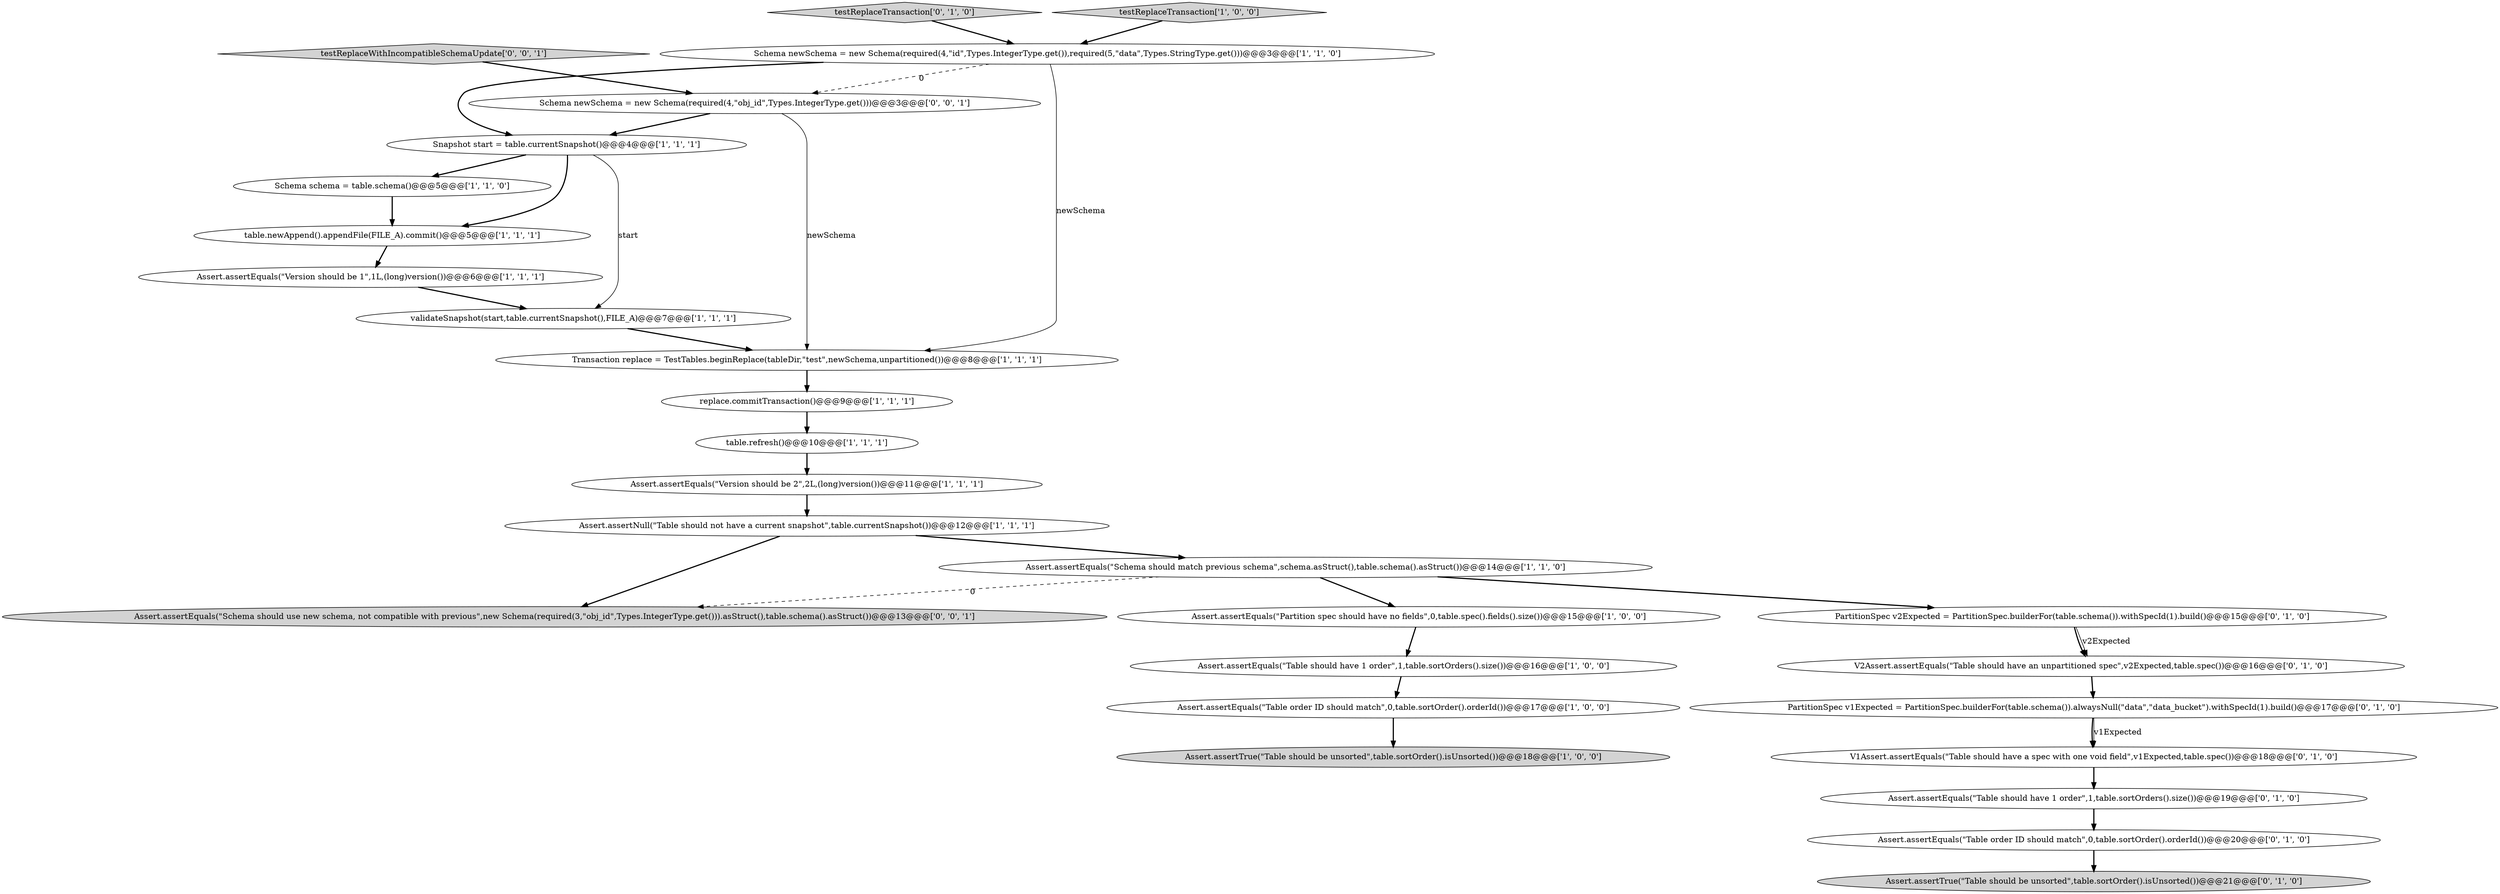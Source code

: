 digraph {
6 [style = filled, label = "Assert.assertEquals(\"Table order ID should match\",0,table.sortOrder().orderId())@@@17@@@['1', '0', '0']", fillcolor = white, shape = ellipse image = "AAA0AAABBB1BBB"];
27 [style = filled, label = "testReplaceWithIncompatibleSchemaUpdate['0', '0', '1']", fillcolor = lightgray, shape = diamond image = "AAA0AAABBB3BBB"];
21 [style = filled, label = "PartitionSpec v2Expected = PartitionSpec.builderFor(table.schema()).withSpecId(1).build()@@@15@@@['0', '1', '0']", fillcolor = white, shape = ellipse image = "AAA0AAABBB2BBB"];
14 [style = filled, label = "Assert.assertEquals(\"Version should be 1\",1L,(long)version())@@@6@@@['1', '1', '1']", fillcolor = white, shape = ellipse image = "AAA0AAABBB1BBB"];
11 [style = filled, label = "Assert.assertEquals(\"Schema should match previous schema\",schema.asStruct(),table.schema().asStruct())@@@14@@@['1', '1', '0']", fillcolor = white, shape = ellipse image = "AAA0AAABBB1BBB"];
4 [style = filled, label = "Schema newSchema = new Schema(required(4,\"id\",Types.IntegerType.get()),required(5,\"data\",Types.StringType.get()))@@@3@@@['1', '1', '0']", fillcolor = white, shape = ellipse image = "AAA0AAABBB1BBB"];
15 [style = filled, label = "Assert.assertNull(\"Table should not have a current snapshot\",table.currentSnapshot())@@@12@@@['1', '1', '1']", fillcolor = white, shape = ellipse image = "AAA0AAABBB1BBB"];
18 [style = filled, label = "testReplaceTransaction['0', '1', '0']", fillcolor = lightgray, shape = diamond image = "AAA0AAABBB2BBB"];
1 [style = filled, label = "Assert.assertTrue(\"Table should be unsorted\",table.sortOrder().isUnsorted())@@@18@@@['1', '0', '0']", fillcolor = lightgray, shape = ellipse image = "AAA0AAABBB1BBB"];
10 [style = filled, label = "Assert.assertEquals(\"Table should have 1 order\",1,table.sortOrders().size())@@@16@@@['1', '0', '0']", fillcolor = white, shape = ellipse image = "AAA0AAABBB1BBB"];
16 [style = filled, label = "table.refresh()@@@10@@@['1', '1', '1']", fillcolor = white, shape = ellipse image = "AAA0AAABBB1BBB"];
13 [style = filled, label = "Transaction replace = TestTables.beginReplace(tableDir,\"test\",newSchema,unpartitioned())@@@8@@@['1', '1', '1']", fillcolor = white, shape = ellipse image = "AAA0AAABBB1BBB"];
7 [style = filled, label = "Snapshot start = table.currentSnapshot()@@@4@@@['1', '1', '1']", fillcolor = white, shape = ellipse image = "AAA0AAABBB1BBB"];
17 [style = filled, label = "Assert.assertEquals(\"Table order ID should match\",0,table.sortOrder().orderId())@@@20@@@['0', '1', '0']", fillcolor = white, shape = ellipse image = "AAA0AAABBB2BBB"];
2 [style = filled, label = "Schema schema = table.schema()@@@5@@@['1', '1', '0']", fillcolor = white, shape = ellipse image = "AAA0AAABBB1BBB"];
20 [style = filled, label = "V2Assert.assertEquals(\"Table should have an unpartitioned spec\",v2Expected,table.spec())@@@16@@@['0', '1', '0']", fillcolor = white, shape = ellipse image = "AAA1AAABBB2BBB"];
0 [style = filled, label = "Assert.assertEquals(\"Version should be 2\",2L,(long)version())@@@11@@@['1', '1', '1']", fillcolor = white, shape = ellipse image = "AAA0AAABBB1BBB"];
24 [style = filled, label = "Assert.assertEquals(\"Table should have 1 order\",1,table.sortOrders().size())@@@19@@@['0', '1', '0']", fillcolor = white, shape = ellipse image = "AAA0AAABBB2BBB"];
25 [style = filled, label = "Schema newSchema = new Schema(required(4,\"obj_id\",Types.IntegerType.get()))@@@3@@@['0', '0', '1']", fillcolor = white, shape = ellipse image = "AAA0AAABBB3BBB"];
12 [style = filled, label = "testReplaceTransaction['1', '0', '0']", fillcolor = lightgray, shape = diamond image = "AAA0AAABBB1BBB"];
23 [style = filled, label = "V1Assert.assertEquals(\"Table should have a spec with one void field\",v1Expected,table.spec())@@@18@@@['0', '1', '0']", fillcolor = white, shape = ellipse image = "AAA1AAABBB2BBB"];
8 [style = filled, label = "validateSnapshot(start,table.currentSnapshot(),FILE_A)@@@7@@@['1', '1', '1']", fillcolor = white, shape = ellipse image = "AAA0AAABBB1BBB"];
26 [style = filled, label = "Assert.assertEquals(\"Schema should use new schema, not compatible with previous\",new Schema(required(3,\"obj_id\",Types.IntegerType.get())).asStruct(),table.schema().asStruct())@@@13@@@['0', '0', '1']", fillcolor = lightgray, shape = ellipse image = "AAA0AAABBB3BBB"];
9 [style = filled, label = "table.newAppend().appendFile(FILE_A).commit()@@@5@@@['1', '1', '1']", fillcolor = white, shape = ellipse image = "AAA0AAABBB1BBB"];
5 [style = filled, label = "replace.commitTransaction()@@@9@@@['1', '1', '1']", fillcolor = white, shape = ellipse image = "AAA0AAABBB1BBB"];
22 [style = filled, label = "Assert.assertTrue(\"Table should be unsorted\",table.sortOrder().isUnsorted())@@@21@@@['0', '1', '0']", fillcolor = lightgray, shape = ellipse image = "AAA0AAABBB2BBB"];
19 [style = filled, label = "PartitionSpec v1Expected = PartitionSpec.builderFor(table.schema()).alwaysNull(\"data\",\"data_bucket\").withSpecId(1).build()@@@17@@@['0', '1', '0']", fillcolor = white, shape = ellipse image = "AAA1AAABBB2BBB"];
3 [style = filled, label = "Assert.assertEquals(\"Partition spec should have no fields\",0,table.spec().fields().size())@@@15@@@['1', '0', '0']", fillcolor = white, shape = ellipse image = "AAA0AAABBB1BBB"];
11->3 [style = bold, label=""];
3->10 [style = bold, label=""];
4->13 [style = solid, label="newSchema"];
4->7 [style = bold, label=""];
11->21 [style = bold, label=""];
27->25 [style = bold, label=""];
10->6 [style = bold, label=""];
11->26 [style = dashed, label="0"];
23->24 [style = bold, label=""];
19->23 [style = solid, label="v1Expected"];
7->9 [style = bold, label=""];
25->7 [style = bold, label=""];
12->4 [style = bold, label=""];
24->17 [style = bold, label=""];
16->0 [style = bold, label=""];
21->20 [style = solid, label="v2Expected"];
19->23 [style = bold, label=""];
4->25 [style = dashed, label="0"];
20->19 [style = bold, label=""];
2->9 [style = bold, label=""];
0->15 [style = bold, label=""];
21->20 [style = bold, label=""];
15->11 [style = bold, label=""];
7->8 [style = solid, label="start"];
15->26 [style = bold, label=""];
14->8 [style = bold, label=""];
8->13 [style = bold, label=""];
9->14 [style = bold, label=""];
17->22 [style = bold, label=""];
6->1 [style = bold, label=""];
5->16 [style = bold, label=""];
13->5 [style = bold, label=""];
25->13 [style = solid, label="newSchema"];
18->4 [style = bold, label=""];
7->2 [style = bold, label=""];
}

